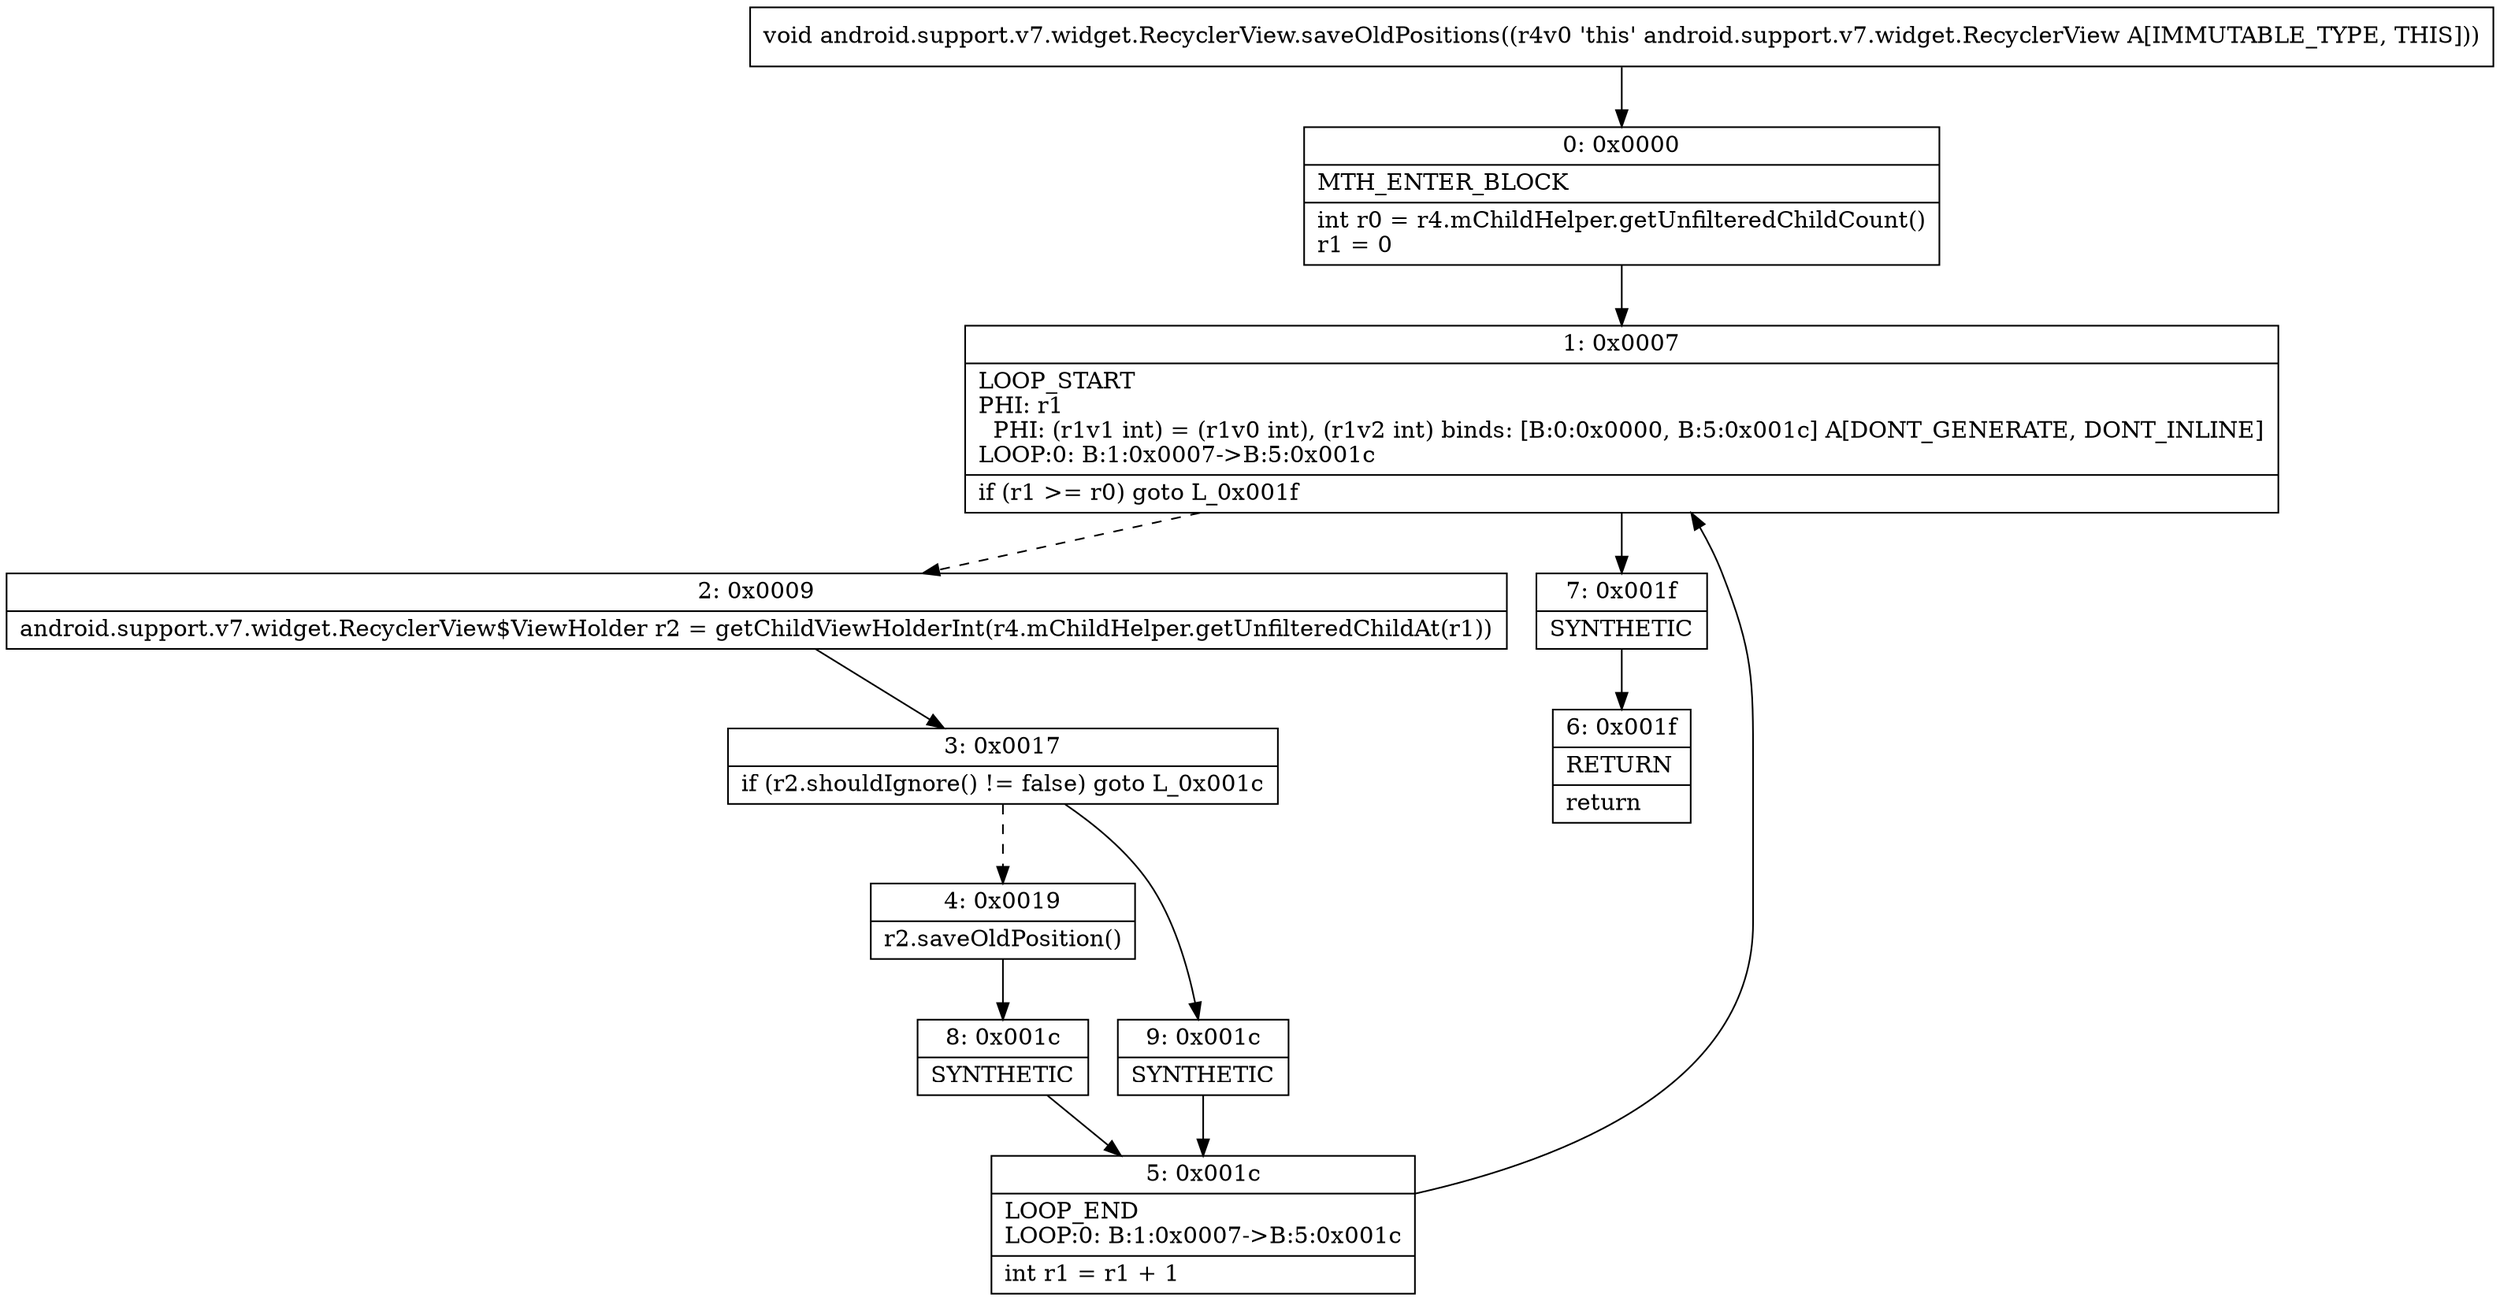 digraph "CFG forandroid.support.v7.widget.RecyclerView.saveOldPositions()V" {
Node_0 [shape=record,label="{0\:\ 0x0000|MTH_ENTER_BLOCK\l|int r0 = r4.mChildHelper.getUnfilteredChildCount()\lr1 = 0\l}"];
Node_1 [shape=record,label="{1\:\ 0x0007|LOOP_START\lPHI: r1 \l  PHI: (r1v1 int) = (r1v0 int), (r1v2 int) binds: [B:0:0x0000, B:5:0x001c] A[DONT_GENERATE, DONT_INLINE]\lLOOP:0: B:1:0x0007\-\>B:5:0x001c\l|if (r1 \>= r0) goto L_0x001f\l}"];
Node_2 [shape=record,label="{2\:\ 0x0009|android.support.v7.widget.RecyclerView$ViewHolder r2 = getChildViewHolderInt(r4.mChildHelper.getUnfilteredChildAt(r1))\l}"];
Node_3 [shape=record,label="{3\:\ 0x0017|if (r2.shouldIgnore() != false) goto L_0x001c\l}"];
Node_4 [shape=record,label="{4\:\ 0x0019|r2.saveOldPosition()\l}"];
Node_5 [shape=record,label="{5\:\ 0x001c|LOOP_END\lLOOP:0: B:1:0x0007\-\>B:5:0x001c\l|int r1 = r1 + 1\l}"];
Node_6 [shape=record,label="{6\:\ 0x001f|RETURN\l|return\l}"];
Node_7 [shape=record,label="{7\:\ 0x001f|SYNTHETIC\l}"];
Node_8 [shape=record,label="{8\:\ 0x001c|SYNTHETIC\l}"];
Node_9 [shape=record,label="{9\:\ 0x001c|SYNTHETIC\l}"];
MethodNode[shape=record,label="{void android.support.v7.widget.RecyclerView.saveOldPositions((r4v0 'this' android.support.v7.widget.RecyclerView A[IMMUTABLE_TYPE, THIS])) }"];
MethodNode -> Node_0;
Node_0 -> Node_1;
Node_1 -> Node_2[style=dashed];
Node_1 -> Node_7;
Node_2 -> Node_3;
Node_3 -> Node_4[style=dashed];
Node_3 -> Node_9;
Node_4 -> Node_8;
Node_5 -> Node_1;
Node_7 -> Node_6;
Node_8 -> Node_5;
Node_9 -> Node_5;
}

